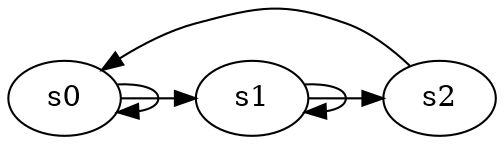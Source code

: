 digraph game_0551_cycle_3 {
    s0 [name="s0", player=1];
    s1 [name="s1", player=1, target=1];
    s2 [name="s2", player=0, target=1];

    s0 -> s1 [constraint="time % 6 == 2"];
    s1 -> s2 [constraint="time % 2 == 1"];
    s2 -> s0 [constraint="time == 7 || time == 8 || time == 13 || time == 14 || time == 15 || time == 19"];
    s0 -> s0 [constraint="time % 2 == 0"];
    s1 -> s1 [constraint="time % 3 == 0"];
}
